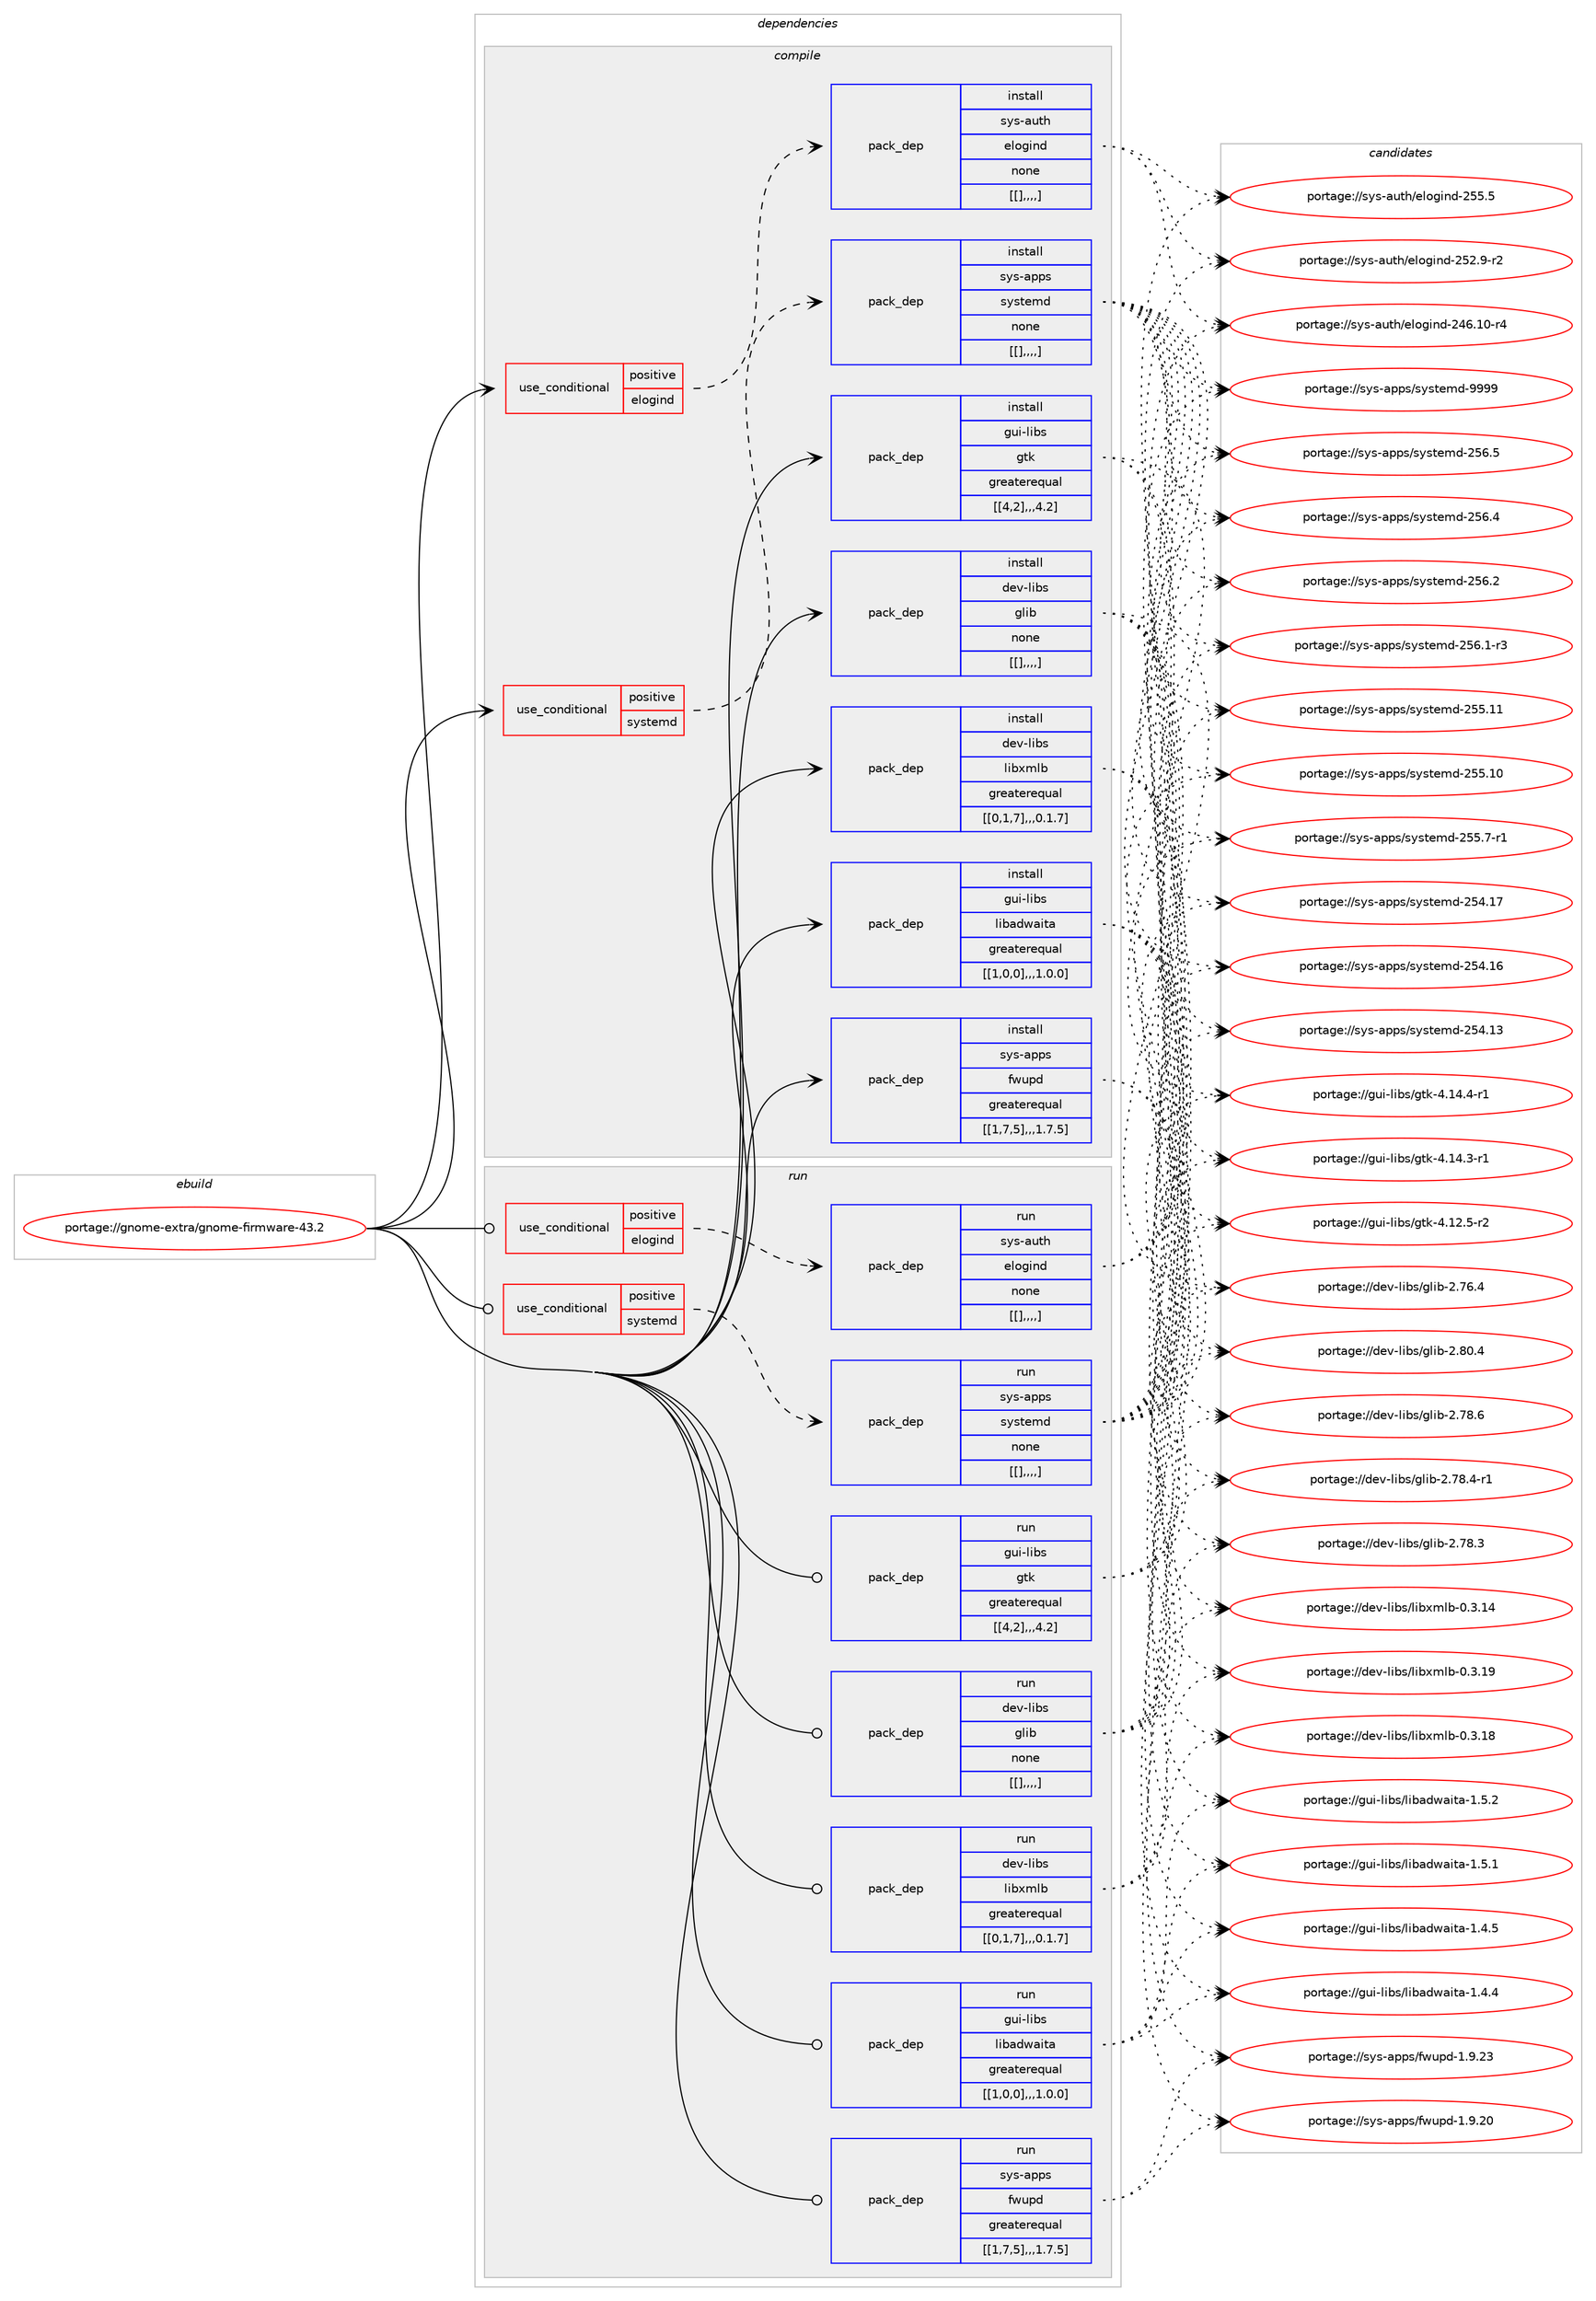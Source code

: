 digraph prolog {

# *************
# Graph options
# *************

newrank=true;
concentrate=true;
compound=true;
graph [rankdir=LR,fontname=Helvetica,fontsize=10,ranksep=1.5];#, ranksep=2.5, nodesep=0.2];
edge  [arrowhead=vee];
node  [fontname=Helvetica,fontsize=10];

# **********
# The ebuild
# **********

subgraph cluster_leftcol {
color=gray;
label=<<i>ebuild</i>>;
id [label="portage://gnome-extra/gnome-firmware-43.2", color=red, width=4, href="../gnome-extra/gnome-firmware-43.2.svg"];
}

# ****************
# The dependencies
# ****************

subgraph cluster_midcol {
color=gray;
label=<<i>dependencies</i>>;
subgraph cluster_compile {
fillcolor="#eeeeee";
style=filled;
label=<<i>compile</i>>;
subgraph cond67671 {
dependency244304 [label=<<TABLE BORDER="0" CELLBORDER="1" CELLSPACING="0" CELLPADDING="4"><TR><TD ROWSPAN="3" CELLPADDING="10">use_conditional</TD></TR><TR><TD>positive</TD></TR><TR><TD>elogind</TD></TR></TABLE>>, shape=none, color=red];
subgraph pack175115 {
dependency244305 [label=<<TABLE BORDER="0" CELLBORDER="1" CELLSPACING="0" CELLPADDING="4" WIDTH="220"><TR><TD ROWSPAN="6" CELLPADDING="30">pack_dep</TD></TR><TR><TD WIDTH="110">install</TD></TR><TR><TD>sys-auth</TD></TR><TR><TD>elogind</TD></TR><TR><TD>none</TD></TR><TR><TD>[[],,,,]</TD></TR></TABLE>>, shape=none, color=blue];
}
dependency244304:e -> dependency244305:w [weight=20,style="dashed",arrowhead="vee"];
}
id:e -> dependency244304:w [weight=20,style="solid",arrowhead="vee"];
subgraph cond67672 {
dependency244306 [label=<<TABLE BORDER="0" CELLBORDER="1" CELLSPACING="0" CELLPADDING="4"><TR><TD ROWSPAN="3" CELLPADDING="10">use_conditional</TD></TR><TR><TD>positive</TD></TR><TR><TD>systemd</TD></TR></TABLE>>, shape=none, color=red];
subgraph pack175116 {
dependency244307 [label=<<TABLE BORDER="0" CELLBORDER="1" CELLSPACING="0" CELLPADDING="4" WIDTH="220"><TR><TD ROWSPAN="6" CELLPADDING="30">pack_dep</TD></TR><TR><TD WIDTH="110">install</TD></TR><TR><TD>sys-apps</TD></TR><TR><TD>systemd</TD></TR><TR><TD>none</TD></TR><TR><TD>[[],,,,]</TD></TR></TABLE>>, shape=none, color=blue];
}
dependency244306:e -> dependency244307:w [weight=20,style="dashed",arrowhead="vee"];
}
id:e -> dependency244306:w [weight=20,style="solid",arrowhead="vee"];
subgraph pack175117 {
dependency244308 [label=<<TABLE BORDER="0" CELLBORDER="1" CELLSPACING="0" CELLPADDING="4" WIDTH="220"><TR><TD ROWSPAN="6" CELLPADDING="30">pack_dep</TD></TR><TR><TD WIDTH="110">install</TD></TR><TR><TD>dev-libs</TD></TR><TR><TD>glib</TD></TR><TR><TD>none</TD></TR><TR><TD>[[],,,,]</TD></TR></TABLE>>, shape=none, color=blue];
}
id:e -> dependency244308:w [weight=20,style="solid",arrowhead="vee"];
subgraph pack175118 {
dependency244309 [label=<<TABLE BORDER="0" CELLBORDER="1" CELLSPACING="0" CELLPADDING="4" WIDTH="220"><TR><TD ROWSPAN="6" CELLPADDING="30">pack_dep</TD></TR><TR><TD WIDTH="110">install</TD></TR><TR><TD>dev-libs</TD></TR><TR><TD>libxmlb</TD></TR><TR><TD>greaterequal</TD></TR><TR><TD>[[0,1,7],,,0.1.7]</TD></TR></TABLE>>, shape=none, color=blue];
}
id:e -> dependency244309:w [weight=20,style="solid",arrowhead="vee"];
subgraph pack175119 {
dependency244310 [label=<<TABLE BORDER="0" CELLBORDER="1" CELLSPACING="0" CELLPADDING="4" WIDTH="220"><TR><TD ROWSPAN="6" CELLPADDING="30">pack_dep</TD></TR><TR><TD WIDTH="110">install</TD></TR><TR><TD>gui-libs</TD></TR><TR><TD>gtk</TD></TR><TR><TD>greaterequal</TD></TR><TR><TD>[[4,2],,,4.2]</TD></TR></TABLE>>, shape=none, color=blue];
}
id:e -> dependency244310:w [weight=20,style="solid",arrowhead="vee"];
subgraph pack175120 {
dependency244311 [label=<<TABLE BORDER="0" CELLBORDER="1" CELLSPACING="0" CELLPADDING="4" WIDTH="220"><TR><TD ROWSPAN="6" CELLPADDING="30">pack_dep</TD></TR><TR><TD WIDTH="110">install</TD></TR><TR><TD>gui-libs</TD></TR><TR><TD>libadwaita</TD></TR><TR><TD>greaterequal</TD></TR><TR><TD>[[1,0,0],,,1.0.0]</TD></TR></TABLE>>, shape=none, color=blue];
}
id:e -> dependency244311:w [weight=20,style="solid",arrowhead="vee"];
subgraph pack175121 {
dependency244312 [label=<<TABLE BORDER="0" CELLBORDER="1" CELLSPACING="0" CELLPADDING="4" WIDTH="220"><TR><TD ROWSPAN="6" CELLPADDING="30">pack_dep</TD></TR><TR><TD WIDTH="110">install</TD></TR><TR><TD>sys-apps</TD></TR><TR><TD>fwupd</TD></TR><TR><TD>greaterequal</TD></TR><TR><TD>[[1,7,5],,,1.7.5]</TD></TR></TABLE>>, shape=none, color=blue];
}
id:e -> dependency244312:w [weight=20,style="solid",arrowhead="vee"];
}
subgraph cluster_compileandrun {
fillcolor="#eeeeee";
style=filled;
label=<<i>compile and run</i>>;
}
subgraph cluster_run {
fillcolor="#eeeeee";
style=filled;
label=<<i>run</i>>;
subgraph cond67673 {
dependency244313 [label=<<TABLE BORDER="0" CELLBORDER="1" CELLSPACING="0" CELLPADDING="4"><TR><TD ROWSPAN="3" CELLPADDING="10">use_conditional</TD></TR><TR><TD>positive</TD></TR><TR><TD>elogind</TD></TR></TABLE>>, shape=none, color=red];
subgraph pack175122 {
dependency244314 [label=<<TABLE BORDER="0" CELLBORDER="1" CELLSPACING="0" CELLPADDING="4" WIDTH="220"><TR><TD ROWSPAN="6" CELLPADDING="30">pack_dep</TD></TR><TR><TD WIDTH="110">run</TD></TR><TR><TD>sys-auth</TD></TR><TR><TD>elogind</TD></TR><TR><TD>none</TD></TR><TR><TD>[[],,,,]</TD></TR></TABLE>>, shape=none, color=blue];
}
dependency244313:e -> dependency244314:w [weight=20,style="dashed",arrowhead="vee"];
}
id:e -> dependency244313:w [weight=20,style="solid",arrowhead="odot"];
subgraph cond67674 {
dependency244315 [label=<<TABLE BORDER="0" CELLBORDER="1" CELLSPACING="0" CELLPADDING="4"><TR><TD ROWSPAN="3" CELLPADDING="10">use_conditional</TD></TR><TR><TD>positive</TD></TR><TR><TD>systemd</TD></TR></TABLE>>, shape=none, color=red];
subgraph pack175123 {
dependency244316 [label=<<TABLE BORDER="0" CELLBORDER="1" CELLSPACING="0" CELLPADDING="4" WIDTH="220"><TR><TD ROWSPAN="6" CELLPADDING="30">pack_dep</TD></TR><TR><TD WIDTH="110">run</TD></TR><TR><TD>sys-apps</TD></TR><TR><TD>systemd</TD></TR><TR><TD>none</TD></TR><TR><TD>[[],,,,]</TD></TR></TABLE>>, shape=none, color=blue];
}
dependency244315:e -> dependency244316:w [weight=20,style="dashed",arrowhead="vee"];
}
id:e -> dependency244315:w [weight=20,style="solid",arrowhead="odot"];
subgraph pack175124 {
dependency244317 [label=<<TABLE BORDER="0" CELLBORDER="1" CELLSPACING="0" CELLPADDING="4" WIDTH="220"><TR><TD ROWSPAN="6" CELLPADDING="30">pack_dep</TD></TR><TR><TD WIDTH="110">run</TD></TR><TR><TD>dev-libs</TD></TR><TR><TD>glib</TD></TR><TR><TD>none</TD></TR><TR><TD>[[],,,,]</TD></TR></TABLE>>, shape=none, color=blue];
}
id:e -> dependency244317:w [weight=20,style="solid",arrowhead="odot"];
subgraph pack175125 {
dependency244318 [label=<<TABLE BORDER="0" CELLBORDER="1" CELLSPACING="0" CELLPADDING="4" WIDTH="220"><TR><TD ROWSPAN="6" CELLPADDING="30">pack_dep</TD></TR><TR><TD WIDTH="110">run</TD></TR><TR><TD>dev-libs</TD></TR><TR><TD>libxmlb</TD></TR><TR><TD>greaterequal</TD></TR><TR><TD>[[0,1,7],,,0.1.7]</TD></TR></TABLE>>, shape=none, color=blue];
}
id:e -> dependency244318:w [weight=20,style="solid",arrowhead="odot"];
subgraph pack175126 {
dependency244319 [label=<<TABLE BORDER="0" CELLBORDER="1" CELLSPACING="0" CELLPADDING="4" WIDTH="220"><TR><TD ROWSPAN="6" CELLPADDING="30">pack_dep</TD></TR><TR><TD WIDTH="110">run</TD></TR><TR><TD>gui-libs</TD></TR><TR><TD>gtk</TD></TR><TR><TD>greaterequal</TD></TR><TR><TD>[[4,2],,,4.2]</TD></TR></TABLE>>, shape=none, color=blue];
}
id:e -> dependency244319:w [weight=20,style="solid",arrowhead="odot"];
subgraph pack175127 {
dependency244320 [label=<<TABLE BORDER="0" CELLBORDER="1" CELLSPACING="0" CELLPADDING="4" WIDTH="220"><TR><TD ROWSPAN="6" CELLPADDING="30">pack_dep</TD></TR><TR><TD WIDTH="110">run</TD></TR><TR><TD>gui-libs</TD></TR><TR><TD>libadwaita</TD></TR><TR><TD>greaterequal</TD></TR><TR><TD>[[1,0,0],,,1.0.0]</TD></TR></TABLE>>, shape=none, color=blue];
}
id:e -> dependency244320:w [weight=20,style="solid",arrowhead="odot"];
subgraph pack175128 {
dependency244321 [label=<<TABLE BORDER="0" CELLBORDER="1" CELLSPACING="0" CELLPADDING="4" WIDTH="220"><TR><TD ROWSPAN="6" CELLPADDING="30">pack_dep</TD></TR><TR><TD WIDTH="110">run</TD></TR><TR><TD>sys-apps</TD></TR><TR><TD>fwupd</TD></TR><TR><TD>greaterequal</TD></TR><TR><TD>[[1,7,5],,,1.7.5]</TD></TR></TABLE>>, shape=none, color=blue];
}
id:e -> dependency244321:w [weight=20,style="solid",arrowhead="odot"];
}
}

# **************
# The candidates
# **************

subgraph cluster_choices {
rank=same;
color=gray;
label=<<i>candidates</i>>;

subgraph choice175115 {
color=black;
nodesep=1;
choice115121115459711711610447101108111103105110100455053534653 [label="portage://sys-auth/elogind-255.5", color=red, width=4,href="../sys-auth/elogind-255.5.svg"];
choice1151211154597117116104471011081111031051101004550535046574511450 [label="portage://sys-auth/elogind-252.9-r2", color=red, width=4,href="../sys-auth/elogind-252.9-r2.svg"];
choice115121115459711711610447101108111103105110100455052544649484511452 [label="portage://sys-auth/elogind-246.10-r4", color=red, width=4,href="../sys-auth/elogind-246.10-r4.svg"];
dependency244305:e -> choice115121115459711711610447101108111103105110100455053534653:w [style=dotted,weight="100"];
dependency244305:e -> choice1151211154597117116104471011081111031051101004550535046574511450:w [style=dotted,weight="100"];
dependency244305:e -> choice115121115459711711610447101108111103105110100455052544649484511452:w [style=dotted,weight="100"];
}
subgraph choice175116 {
color=black;
nodesep=1;
choice1151211154597112112115471151211151161011091004557575757 [label="portage://sys-apps/systemd-9999", color=red, width=4,href="../sys-apps/systemd-9999.svg"];
choice115121115459711211211547115121115116101109100455053544653 [label="portage://sys-apps/systemd-256.5", color=red, width=4,href="../sys-apps/systemd-256.5.svg"];
choice115121115459711211211547115121115116101109100455053544652 [label="portage://sys-apps/systemd-256.4", color=red, width=4,href="../sys-apps/systemd-256.4.svg"];
choice115121115459711211211547115121115116101109100455053544650 [label="portage://sys-apps/systemd-256.2", color=red, width=4,href="../sys-apps/systemd-256.2.svg"];
choice1151211154597112112115471151211151161011091004550535446494511451 [label="portage://sys-apps/systemd-256.1-r3", color=red, width=4,href="../sys-apps/systemd-256.1-r3.svg"];
choice11512111545971121121154711512111511610110910045505353464949 [label="portage://sys-apps/systemd-255.11", color=red, width=4,href="../sys-apps/systemd-255.11.svg"];
choice11512111545971121121154711512111511610110910045505353464948 [label="portage://sys-apps/systemd-255.10", color=red, width=4,href="../sys-apps/systemd-255.10.svg"];
choice1151211154597112112115471151211151161011091004550535346554511449 [label="portage://sys-apps/systemd-255.7-r1", color=red, width=4,href="../sys-apps/systemd-255.7-r1.svg"];
choice11512111545971121121154711512111511610110910045505352464955 [label="portage://sys-apps/systemd-254.17", color=red, width=4,href="../sys-apps/systemd-254.17.svg"];
choice11512111545971121121154711512111511610110910045505352464954 [label="portage://sys-apps/systemd-254.16", color=red, width=4,href="../sys-apps/systemd-254.16.svg"];
choice11512111545971121121154711512111511610110910045505352464951 [label="portage://sys-apps/systemd-254.13", color=red, width=4,href="../sys-apps/systemd-254.13.svg"];
dependency244307:e -> choice1151211154597112112115471151211151161011091004557575757:w [style=dotted,weight="100"];
dependency244307:e -> choice115121115459711211211547115121115116101109100455053544653:w [style=dotted,weight="100"];
dependency244307:e -> choice115121115459711211211547115121115116101109100455053544652:w [style=dotted,weight="100"];
dependency244307:e -> choice115121115459711211211547115121115116101109100455053544650:w [style=dotted,weight="100"];
dependency244307:e -> choice1151211154597112112115471151211151161011091004550535446494511451:w [style=dotted,weight="100"];
dependency244307:e -> choice11512111545971121121154711512111511610110910045505353464949:w [style=dotted,weight="100"];
dependency244307:e -> choice11512111545971121121154711512111511610110910045505353464948:w [style=dotted,weight="100"];
dependency244307:e -> choice1151211154597112112115471151211151161011091004550535346554511449:w [style=dotted,weight="100"];
dependency244307:e -> choice11512111545971121121154711512111511610110910045505352464955:w [style=dotted,weight="100"];
dependency244307:e -> choice11512111545971121121154711512111511610110910045505352464954:w [style=dotted,weight="100"];
dependency244307:e -> choice11512111545971121121154711512111511610110910045505352464951:w [style=dotted,weight="100"];
}
subgraph choice175117 {
color=black;
nodesep=1;
choice1001011184510810598115471031081059845504656484652 [label="portage://dev-libs/glib-2.80.4", color=red, width=4,href="../dev-libs/glib-2.80.4.svg"];
choice1001011184510810598115471031081059845504655564654 [label="portage://dev-libs/glib-2.78.6", color=red, width=4,href="../dev-libs/glib-2.78.6.svg"];
choice10010111845108105981154710310810598455046555646524511449 [label="portage://dev-libs/glib-2.78.4-r1", color=red, width=4,href="../dev-libs/glib-2.78.4-r1.svg"];
choice1001011184510810598115471031081059845504655564651 [label="portage://dev-libs/glib-2.78.3", color=red, width=4,href="../dev-libs/glib-2.78.3.svg"];
choice1001011184510810598115471031081059845504655544652 [label="portage://dev-libs/glib-2.76.4", color=red, width=4,href="../dev-libs/glib-2.76.4.svg"];
dependency244308:e -> choice1001011184510810598115471031081059845504656484652:w [style=dotted,weight="100"];
dependency244308:e -> choice1001011184510810598115471031081059845504655564654:w [style=dotted,weight="100"];
dependency244308:e -> choice10010111845108105981154710310810598455046555646524511449:w [style=dotted,weight="100"];
dependency244308:e -> choice1001011184510810598115471031081059845504655564651:w [style=dotted,weight="100"];
dependency244308:e -> choice1001011184510810598115471031081059845504655544652:w [style=dotted,weight="100"];
}
subgraph choice175118 {
color=black;
nodesep=1;
choice100101118451081059811547108105981201091089845484651464957 [label="portage://dev-libs/libxmlb-0.3.19", color=red, width=4,href="../dev-libs/libxmlb-0.3.19.svg"];
choice100101118451081059811547108105981201091089845484651464956 [label="portage://dev-libs/libxmlb-0.3.18", color=red, width=4,href="../dev-libs/libxmlb-0.3.18.svg"];
choice100101118451081059811547108105981201091089845484651464952 [label="portage://dev-libs/libxmlb-0.3.14", color=red, width=4,href="../dev-libs/libxmlb-0.3.14.svg"];
dependency244309:e -> choice100101118451081059811547108105981201091089845484651464957:w [style=dotted,weight="100"];
dependency244309:e -> choice100101118451081059811547108105981201091089845484651464956:w [style=dotted,weight="100"];
dependency244309:e -> choice100101118451081059811547108105981201091089845484651464952:w [style=dotted,weight="100"];
}
subgraph choice175119 {
color=black;
nodesep=1;
choice103117105451081059811547103116107455246495246524511449 [label="portage://gui-libs/gtk-4.14.4-r1", color=red, width=4,href="../gui-libs/gtk-4.14.4-r1.svg"];
choice103117105451081059811547103116107455246495246514511449 [label="portage://gui-libs/gtk-4.14.3-r1", color=red, width=4,href="../gui-libs/gtk-4.14.3-r1.svg"];
choice103117105451081059811547103116107455246495046534511450 [label="portage://gui-libs/gtk-4.12.5-r2", color=red, width=4,href="../gui-libs/gtk-4.12.5-r2.svg"];
dependency244310:e -> choice103117105451081059811547103116107455246495246524511449:w [style=dotted,weight="100"];
dependency244310:e -> choice103117105451081059811547103116107455246495246514511449:w [style=dotted,weight="100"];
dependency244310:e -> choice103117105451081059811547103116107455246495046534511450:w [style=dotted,weight="100"];
}
subgraph choice175120 {
color=black;
nodesep=1;
choice10311710545108105981154710810598971001199710511697454946534650 [label="portage://gui-libs/libadwaita-1.5.2", color=red, width=4,href="../gui-libs/libadwaita-1.5.2.svg"];
choice10311710545108105981154710810598971001199710511697454946534649 [label="portage://gui-libs/libadwaita-1.5.1", color=red, width=4,href="../gui-libs/libadwaita-1.5.1.svg"];
choice10311710545108105981154710810598971001199710511697454946524653 [label="portage://gui-libs/libadwaita-1.4.5", color=red, width=4,href="../gui-libs/libadwaita-1.4.5.svg"];
choice10311710545108105981154710810598971001199710511697454946524652 [label="portage://gui-libs/libadwaita-1.4.4", color=red, width=4,href="../gui-libs/libadwaita-1.4.4.svg"];
dependency244311:e -> choice10311710545108105981154710810598971001199710511697454946534650:w [style=dotted,weight="100"];
dependency244311:e -> choice10311710545108105981154710810598971001199710511697454946534649:w [style=dotted,weight="100"];
dependency244311:e -> choice10311710545108105981154710810598971001199710511697454946524653:w [style=dotted,weight="100"];
dependency244311:e -> choice10311710545108105981154710810598971001199710511697454946524652:w [style=dotted,weight="100"];
}
subgraph choice175121 {
color=black;
nodesep=1;
choice11512111545971121121154710211911711210045494657465051 [label="portage://sys-apps/fwupd-1.9.23", color=red, width=4,href="../sys-apps/fwupd-1.9.23.svg"];
choice11512111545971121121154710211911711210045494657465048 [label="portage://sys-apps/fwupd-1.9.20", color=red, width=4,href="../sys-apps/fwupd-1.9.20.svg"];
dependency244312:e -> choice11512111545971121121154710211911711210045494657465051:w [style=dotted,weight="100"];
dependency244312:e -> choice11512111545971121121154710211911711210045494657465048:w [style=dotted,weight="100"];
}
subgraph choice175122 {
color=black;
nodesep=1;
choice115121115459711711610447101108111103105110100455053534653 [label="portage://sys-auth/elogind-255.5", color=red, width=4,href="../sys-auth/elogind-255.5.svg"];
choice1151211154597117116104471011081111031051101004550535046574511450 [label="portage://sys-auth/elogind-252.9-r2", color=red, width=4,href="../sys-auth/elogind-252.9-r2.svg"];
choice115121115459711711610447101108111103105110100455052544649484511452 [label="portage://sys-auth/elogind-246.10-r4", color=red, width=4,href="../sys-auth/elogind-246.10-r4.svg"];
dependency244314:e -> choice115121115459711711610447101108111103105110100455053534653:w [style=dotted,weight="100"];
dependency244314:e -> choice1151211154597117116104471011081111031051101004550535046574511450:w [style=dotted,weight="100"];
dependency244314:e -> choice115121115459711711610447101108111103105110100455052544649484511452:w [style=dotted,weight="100"];
}
subgraph choice175123 {
color=black;
nodesep=1;
choice1151211154597112112115471151211151161011091004557575757 [label="portage://sys-apps/systemd-9999", color=red, width=4,href="../sys-apps/systemd-9999.svg"];
choice115121115459711211211547115121115116101109100455053544653 [label="portage://sys-apps/systemd-256.5", color=red, width=4,href="../sys-apps/systemd-256.5.svg"];
choice115121115459711211211547115121115116101109100455053544652 [label="portage://sys-apps/systemd-256.4", color=red, width=4,href="../sys-apps/systemd-256.4.svg"];
choice115121115459711211211547115121115116101109100455053544650 [label="portage://sys-apps/systemd-256.2", color=red, width=4,href="../sys-apps/systemd-256.2.svg"];
choice1151211154597112112115471151211151161011091004550535446494511451 [label="portage://sys-apps/systemd-256.1-r3", color=red, width=4,href="../sys-apps/systemd-256.1-r3.svg"];
choice11512111545971121121154711512111511610110910045505353464949 [label="portage://sys-apps/systemd-255.11", color=red, width=4,href="../sys-apps/systemd-255.11.svg"];
choice11512111545971121121154711512111511610110910045505353464948 [label="portage://sys-apps/systemd-255.10", color=red, width=4,href="../sys-apps/systemd-255.10.svg"];
choice1151211154597112112115471151211151161011091004550535346554511449 [label="portage://sys-apps/systemd-255.7-r1", color=red, width=4,href="../sys-apps/systemd-255.7-r1.svg"];
choice11512111545971121121154711512111511610110910045505352464955 [label="portage://sys-apps/systemd-254.17", color=red, width=4,href="../sys-apps/systemd-254.17.svg"];
choice11512111545971121121154711512111511610110910045505352464954 [label="portage://sys-apps/systemd-254.16", color=red, width=4,href="../sys-apps/systemd-254.16.svg"];
choice11512111545971121121154711512111511610110910045505352464951 [label="portage://sys-apps/systemd-254.13", color=red, width=4,href="../sys-apps/systemd-254.13.svg"];
dependency244316:e -> choice1151211154597112112115471151211151161011091004557575757:w [style=dotted,weight="100"];
dependency244316:e -> choice115121115459711211211547115121115116101109100455053544653:w [style=dotted,weight="100"];
dependency244316:e -> choice115121115459711211211547115121115116101109100455053544652:w [style=dotted,weight="100"];
dependency244316:e -> choice115121115459711211211547115121115116101109100455053544650:w [style=dotted,weight="100"];
dependency244316:e -> choice1151211154597112112115471151211151161011091004550535446494511451:w [style=dotted,weight="100"];
dependency244316:e -> choice11512111545971121121154711512111511610110910045505353464949:w [style=dotted,weight="100"];
dependency244316:e -> choice11512111545971121121154711512111511610110910045505353464948:w [style=dotted,weight="100"];
dependency244316:e -> choice1151211154597112112115471151211151161011091004550535346554511449:w [style=dotted,weight="100"];
dependency244316:e -> choice11512111545971121121154711512111511610110910045505352464955:w [style=dotted,weight="100"];
dependency244316:e -> choice11512111545971121121154711512111511610110910045505352464954:w [style=dotted,weight="100"];
dependency244316:e -> choice11512111545971121121154711512111511610110910045505352464951:w [style=dotted,weight="100"];
}
subgraph choice175124 {
color=black;
nodesep=1;
choice1001011184510810598115471031081059845504656484652 [label="portage://dev-libs/glib-2.80.4", color=red, width=4,href="../dev-libs/glib-2.80.4.svg"];
choice1001011184510810598115471031081059845504655564654 [label="portage://dev-libs/glib-2.78.6", color=red, width=4,href="../dev-libs/glib-2.78.6.svg"];
choice10010111845108105981154710310810598455046555646524511449 [label="portage://dev-libs/glib-2.78.4-r1", color=red, width=4,href="../dev-libs/glib-2.78.4-r1.svg"];
choice1001011184510810598115471031081059845504655564651 [label="portage://dev-libs/glib-2.78.3", color=red, width=4,href="../dev-libs/glib-2.78.3.svg"];
choice1001011184510810598115471031081059845504655544652 [label="portage://dev-libs/glib-2.76.4", color=red, width=4,href="../dev-libs/glib-2.76.4.svg"];
dependency244317:e -> choice1001011184510810598115471031081059845504656484652:w [style=dotted,weight="100"];
dependency244317:e -> choice1001011184510810598115471031081059845504655564654:w [style=dotted,weight="100"];
dependency244317:e -> choice10010111845108105981154710310810598455046555646524511449:w [style=dotted,weight="100"];
dependency244317:e -> choice1001011184510810598115471031081059845504655564651:w [style=dotted,weight="100"];
dependency244317:e -> choice1001011184510810598115471031081059845504655544652:w [style=dotted,weight="100"];
}
subgraph choice175125 {
color=black;
nodesep=1;
choice100101118451081059811547108105981201091089845484651464957 [label="portage://dev-libs/libxmlb-0.3.19", color=red, width=4,href="../dev-libs/libxmlb-0.3.19.svg"];
choice100101118451081059811547108105981201091089845484651464956 [label="portage://dev-libs/libxmlb-0.3.18", color=red, width=4,href="../dev-libs/libxmlb-0.3.18.svg"];
choice100101118451081059811547108105981201091089845484651464952 [label="portage://dev-libs/libxmlb-0.3.14", color=red, width=4,href="../dev-libs/libxmlb-0.3.14.svg"];
dependency244318:e -> choice100101118451081059811547108105981201091089845484651464957:w [style=dotted,weight="100"];
dependency244318:e -> choice100101118451081059811547108105981201091089845484651464956:w [style=dotted,weight="100"];
dependency244318:e -> choice100101118451081059811547108105981201091089845484651464952:w [style=dotted,weight="100"];
}
subgraph choice175126 {
color=black;
nodesep=1;
choice103117105451081059811547103116107455246495246524511449 [label="portage://gui-libs/gtk-4.14.4-r1", color=red, width=4,href="../gui-libs/gtk-4.14.4-r1.svg"];
choice103117105451081059811547103116107455246495246514511449 [label="portage://gui-libs/gtk-4.14.3-r1", color=red, width=4,href="../gui-libs/gtk-4.14.3-r1.svg"];
choice103117105451081059811547103116107455246495046534511450 [label="portage://gui-libs/gtk-4.12.5-r2", color=red, width=4,href="../gui-libs/gtk-4.12.5-r2.svg"];
dependency244319:e -> choice103117105451081059811547103116107455246495246524511449:w [style=dotted,weight="100"];
dependency244319:e -> choice103117105451081059811547103116107455246495246514511449:w [style=dotted,weight="100"];
dependency244319:e -> choice103117105451081059811547103116107455246495046534511450:w [style=dotted,weight="100"];
}
subgraph choice175127 {
color=black;
nodesep=1;
choice10311710545108105981154710810598971001199710511697454946534650 [label="portage://gui-libs/libadwaita-1.5.2", color=red, width=4,href="../gui-libs/libadwaita-1.5.2.svg"];
choice10311710545108105981154710810598971001199710511697454946534649 [label="portage://gui-libs/libadwaita-1.5.1", color=red, width=4,href="../gui-libs/libadwaita-1.5.1.svg"];
choice10311710545108105981154710810598971001199710511697454946524653 [label="portage://gui-libs/libadwaita-1.4.5", color=red, width=4,href="../gui-libs/libadwaita-1.4.5.svg"];
choice10311710545108105981154710810598971001199710511697454946524652 [label="portage://gui-libs/libadwaita-1.4.4", color=red, width=4,href="../gui-libs/libadwaita-1.4.4.svg"];
dependency244320:e -> choice10311710545108105981154710810598971001199710511697454946534650:w [style=dotted,weight="100"];
dependency244320:e -> choice10311710545108105981154710810598971001199710511697454946534649:w [style=dotted,weight="100"];
dependency244320:e -> choice10311710545108105981154710810598971001199710511697454946524653:w [style=dotted,weight="100"];
dependency244320:e -> choice10311710545108105981154710810598971001199710511697454946524652:w [style=dotted,weight="100"];
}
subgraph choice175128 {
color=black;
nodesep=1;
choice11512111545971121121154710211911711210045494657465051 [label="portage://sys-apps/fwupd-1.9.23", color=red, width=4,href="../sys-apps/fwupd-1.9.23.svg"];
choice11512111545971121121154710211911711210045494657465048 [label="portage://sys-apps/fwupd-1.9.20", color=red, width=4,href="../sys-apps/fwupd-1.9.20.svg"];
dependency244321:e -> choice11512111545971121121154710211911711210045494657465051:w [style=dotted,weight="100"];
dependency244321:e -> choice11512111545971121121154710211911711210045494657465048:w [style=dotted,weight="100"];
}
}

}
